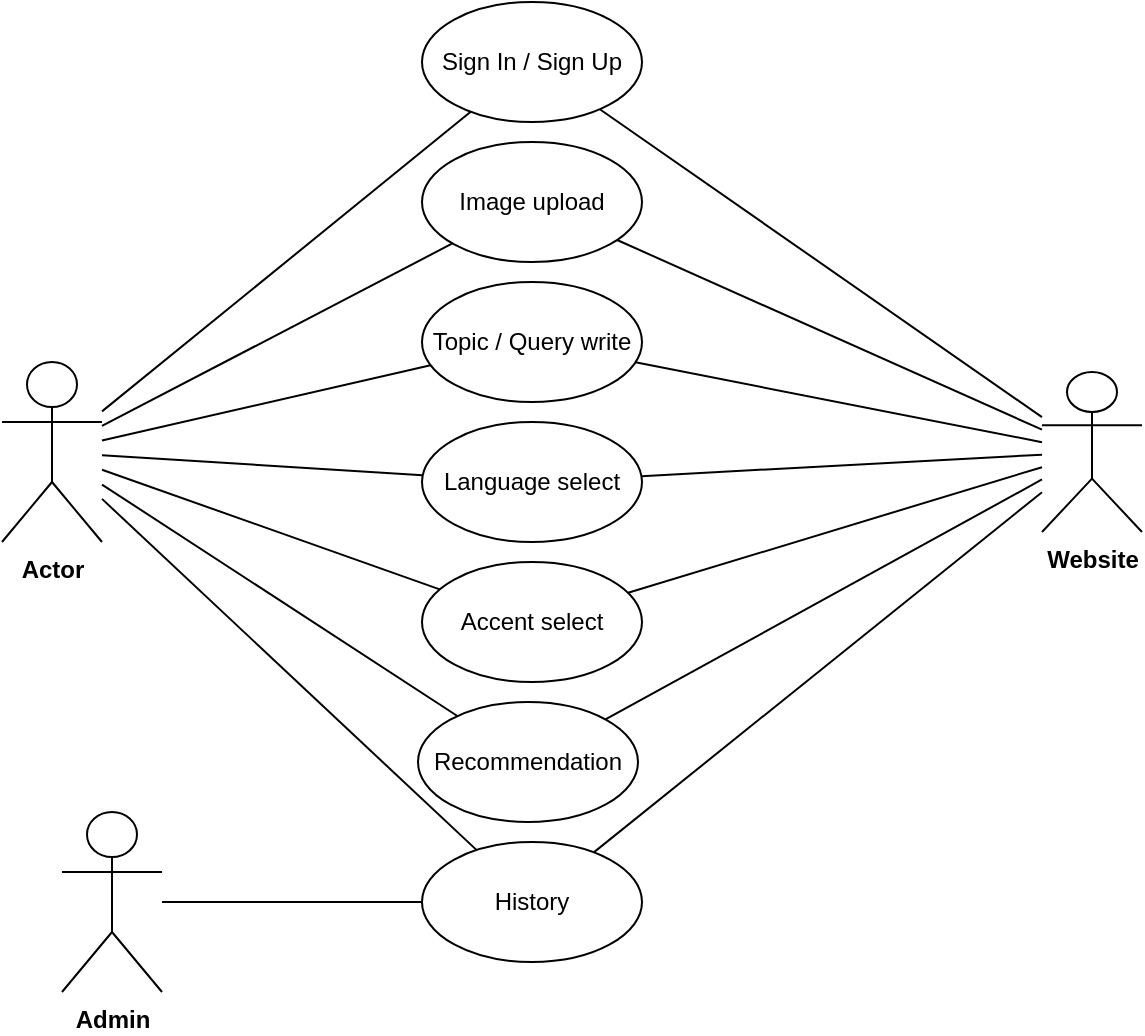 <mxfile version="22.0.0" type="device">
  <diagram name="Page-1" id="IBewkDdHocoUVoDfr7nL">
    <mxGraphModel dx="1150" dy="470" grid="0" gridSize="10" guides="1" tooltips="1" connect="1" arrows="1" fold="1" page="1" pageScale="1" pageWidth="850" pageHeight="1100" math="0" shadow="0">
      <root>
        <mxCell id="0" />
        <mxCell id="1" parent="0" />
        <mxCell id="XC9Y2dB1WCvw_uz3RHQ8-1" value="&lt;b&gt;Actor&lt;/b&gt;" style="shape=umlActor;verticalLabelPosition=bottom;verticalAlign=top;html=1;outlineConnect=0;" parent="1" vertex="1">
          <mxGeometry x="90" y="260" width="50" height="90" as="geometry" />
        </mxCell>
        <mxCell id="XC9Y2dB1WCvw_uz3RHQ8-2" value="Sign In / Sign Up" style="ellipse;whiteSpace=wrap;html=1;" parent="1" vertex="1">
          <mxGeometry x="300" y="80" width="110" height="60" as="geometry" />
        </mxCell>
        <mxCell id="XC9Y2dB1WCvw_uz3RHQ8-3" value="Image upload" style="ellipse;whiteSpace=wrap;html=1;" parent="1" vertex="1">
          <mxGeometry x="300" y="150" width="110" height="60" as="geometry" />
        </mxCell>
        <mxCell id="XC9Y2dB1WCvw_uz3RHQ8-5" value="Accent select" style="ellipse;whiteSpace=wrap;html=1;" parent="1" vertex="1">
          <mxGeometry x="300" y="360" width="110" height="60" as="geometry" />
        </mxCell>
        <mxCell id="XC9Y2dB1WCvw_uz3RHQ8-6" value="Topic / Query write" style="ellipse;whiteSpace=wrap;html=1;" parent="1" vertex="1">
          <mxGeometry x="300" y="220" width="110" height="60" as="geometry" />
        </mxCell>
        <mxCell id="XC9Y2dB1WCvw_uz3RHQ8-7" value="Language select" style="ellipse;whiteSpace=wrap;html=1;" parent="1" vertex="1">
          <mxGeometry x="300" y="290" width="110" height="60" as="geometry" />
        </mxCell>
        <mxCell id="XC9Y2dB1WCvw_uz3RHQ8-10" value="&lt;b&gt;Website&lt;/b&gt;" style="shape=umlActor;verticalLabelPosition=bottom;verticalAlign=top;html=1;outlineConnect=0;" parent="1" vertex="1">
          <mxGeometry x="610" y="265" width="50" height="80" as="geometry" />
        </mxCell>
        <mxCell id="XC9Y2dB1WCvw_uz3RHQ8-17" value="Recommendation" style="ellipse;whiteSpace=wrap;html=1;" parent="1" vertex="1">
          <mxGeometry x="298" y="430" width="110" height="60" as="geometry" />
        </mxCell>
        <mxCell id="XC9Y2dB1WCvw_uz3RHQ8-18" value="History" style="ellipse;whiteSpace=wrap;html=1;" parent="1" vertex="1">
          <mxGeometry x="300" y="500" width="110" height="60" as="geometry" />
        </mxCell>
        <mxCell id="XC9Y2dB1WCvw_uz3RHQ8-33" value="" style="endArrow=none;html=1;rounded=0;" parent="1" source="XC9Y2dB1WCvw_uz3RHQ8-1" target="XC9Y2dB1WCvw_uz3RHQ8-2" edge="1">
          <mxGeometry width="50" height="50" relative="1" as="geometry">
            <mxPoint x="180" y="210" as="sourcePoint" />
            <mxPoint x="230" y="160" as="targetPoint" />
          </mxGeometry>
        </mxCell>
        <mxCell id="XC9Y2dB1WCvw_uz3RHQ8-34" value="" style="endArrow=none;html=1;rounded=0;" parent="1" source="XC9Y2dB1WCvw_uz3RHQ8-1" target="XC9Y2dB1WCvw_uz3RHQ8-5" edge="1">
          <mxGeometry width="50" height="50" relative="1" as="geometry">
            <mxPoint x="180" y="277" as="sourcePoint" />
            <mxPoint x="320" y="120" as="targetPoint" />
          </mxGeometry>
        </mxCell>
        <mxCell id="XC9Y2dB1WCvw_uz3RHQ8-35" value="" style="endArrow=none;html=1;rounded=0;" parent="1" source="XC9Y2dB1WCvw_uz3RHQ8-1" target="XC9Y2dB1WCvw_uz3RHQ8-17" edge="1">
          <mxGeometry width="50" height="50" relative="1" as="geometry">
            <mxPoint x="190" y="287" as="sourcePoint" />
            <mxPoint x="330" y="130" as="targetPoint" />
          </mxGeometry>
        </mxCell>
        <mxCell id="XC9Y2dB1WCvw_uz3RHQ8-36" value="" style="endArrow=none;html=1;rounded=0;" parent="1" source="XC9Y2dB1WCvw_uz3RHQ8-1" target="XC9Y2dB1WCvw_uz3RHQ8-18" edge="1">
          <mxGeometry width="50" height="50" relative="1" as="geometry">
            <mxPoint x="200" y="297" as="sourcePoint" />
            <mxPoint x="340" y="140" as="targetPoint" />
          </mxGeometry>
        </mxCell>
        <mxCell id="XC9Y2dB1WCvw_uz3RHQ8-37" value="" style="endArrow=none;html=1;rounded=0;" parent="1" source="XC9Y2dB1WCvw_uz3RHQ8-10" target="XC9Y2dB1WCvw_uz3RHQ8-18" edge="1">
          <mxGeometry width="50" height="50" relative="1" as="geometry">
            <mxPoint x="210" y="307" as="sourcePoint" />
            <mxPoint x="350" y="150" as="targetPoint" />
          </mxGeometry>
        </mxCell>
        <mxCell id="XC9Y2dB1WCvw_uz3RHQ8-38" value="" style="endArrow=none;html=1;rounded=0;" parent="1" source="XC9Y2dB1WCvw_uz3RHQ8-10" target="XC9Y2dB1WCvw_uz3RHQ8-17" edge="1">
          <mxGeometry width="50" height="50" relative="1" as="geometry">
            <mxPoint x="220" y="317" as="sourcePoint" />
            <mxPoint x="360" y="160" as="targetPoint" />
          </mxGeometry>
        </mxCell>
        <mxCell id="XC9Y2dB1WCvw_uz3RHQ8-39" value="" style="endArrow=none;html=1;rounded=0;" parent="1" source="XC9Y2dB1WCvw_uz3RHQ8-10" target="XC9Y2dB1WCvw_uz3RHQ8-5" edge="1">
          <mxGeometry width="50" height="50" relative="1" as="geometry">
            <mxPoint x="230" y="327" as="sourcePoint" />
            <mxPoint x="370" y="170" as="targetPoint" />
          </mxGeometry>
        </mxCell>
        <mxCell id="XC9Y2dB1WCvw_uz3RHQ8-40" value="" style="endArrow=none;html=1;rounded=0;" parent="1" source="XC9Y2dB1WCvw_uz3RHQ8-10" target="XC9Y2dB1WCvw_uz3RHQ8-7" edge="1">
          <mxGeometry width="50" height="50" relative="1" as="geometry">
            <mxPoint x="240" y="330" as="sourcePoint" />
            <mxPoint x="380" y="180" as="targetPoint" />
          </mxGeometry>
        </mxCell>
        <mxCell id="XC9Y2dB1WCvw_uz3RHQ8-41" value="" style="endArrow=none;html=1;rounded=0;" parent="1" source="XC9Y2dB1WCvw_uz3RHQ8-10" target="XC9Y2dB1WCvw_uz3RHQ8-6" edge="1">
          <mxGeometry width="50" height="50" relative="1" as="geometry">
            <mxPoint x="250" y="347" as="sourcePoint" />
            <mxPoint x="390" y="190" as="targetPoint" />
          </mxGeometry>
        </mxCell>
        <mxCell id="XC9Y2dB1WCvw_uz3RHQ8-42" value="" style="endArrow=none;html=1;rounded=0;" parent="1" source="XC9Y2dB1WCvw_uz3RHQ8-10" target="XC9Y2dB1WCvw_uz3RHQ8-3" edge="1">
          <mxGeometry width="50" height="50" relative="1" as="geometry">
            <mxPoint x="260" y="357" as="sourcePoint" />
            <mxPoint x="400" y="200" as="targetPoint" />
          </mxGeometry>
        </mxCell>
        <mxCell id="XC9Y2dB1WCvw_uz3RHQ8-43" value="" style="endArrow=none;html=1;rounded=0;" parent="1" source="XC9Y2dB1WCvw_uz3RHQ8-10" target="XC9Y2dB1WCvw_uz3RHQ8-2" edge="1">
          <mxGeometry width="50" height="50" relative="1" as="geometry">
            <mxPoint x="270" y="367" as="sourcePoint" />
            <mxPoint x="410" y="210" as="targetPoint" />
          </mxGeometry>
        </mxCell>
        <mxCell id="XC9Y2dB1WCvw_uz3RHQ8-44" value="" style="endArrow=none;html=1;rounded=0;" parent="1" source="XC9Y2dB1WCvw_uz3RHQ8-1" target="XC9Y2dB1WCvw_uz3RHQ8-7" edge="1">
          <mxGeometry width="50" height="50" relative="1" as="geometry">
            <mxPoint x="180" y="316" as="sourcePoint" />
            <mxPoint x="323" y="381" as="targetPoint" />
          </mxGeometry>
        </mxCell>
        <mxCell id="XC9Y2dB1WCvw_uz3RHQ8-45" value="" style="endArrow=none;html=1;rounded=0;" parent="1" source="XC9Y2dB1WCvw_uz3RHQ8-1" target="XC9Y2dB1WCvw_uz3RHQ8-6" edge="1">
          <mxGeometry width="50" height="50" relative="1" as="geometry">
            <mxPoint x="190" y="326" as="sourcePoint" />
            <mxPoint x="333" y="391" as="targetPoint" />
          </mxGeometry>
        </mxCell>
        <mxCell id="XC9Y2dB1WCvw_uz3RHQ8-46" value="" style="endArrow=none;html=1;rounded=0;" parent="1" source="XC9Y2dB1WCvw_uz3RHQ8-1" target="XC9Y2dB1WCvw_uz3RHQ8-3" edge="1">
          <mxGeometry width="50" height="50" relative="1" as="geometry">
            <mxPoint x="200" y="336" as="sourcePoint" />
            <mxPoint x="343" y="401" as="targetPoint" />
          </mxGeometry>
        </mxCell>
        <mxCell id="XC9Y2dB1WCvw_uz3RHQ8-47" value="&lt;b&gt;Admin&lt;/b&gt;" style="shape=umlActor;verticalLabelPosition=bottom;verticalAlign=top;html=1;outlineConnect=0;" parent="1" vertex="1">
          <mxGeometry x="120" y="485" width="50" height="90" as="geometry" />
        </mxCell>
        <mxCell id="XC9Y2dB1WCvw_uz3RHQ8-50" value="" style="endArrow=none;html=1;rounded=0;" parent="1" source="XC9Y2dB1WCvw_uz3RHQ8-47" target="XC9Y2dB1WCvw_uz3RHQ8-18" edge="1">
          <mxGeometry width="50" height="50" relative="1" as="geometry">
            <mxPoint x="180" y="333" as="sourcePoint" />
            <mxPoint x="341" y="513" as="targetPoint" />
          </mxGeometry>
        </mxCell>
      </root>
    </mxGraphModel>
  </diagram>
</mxfile>
